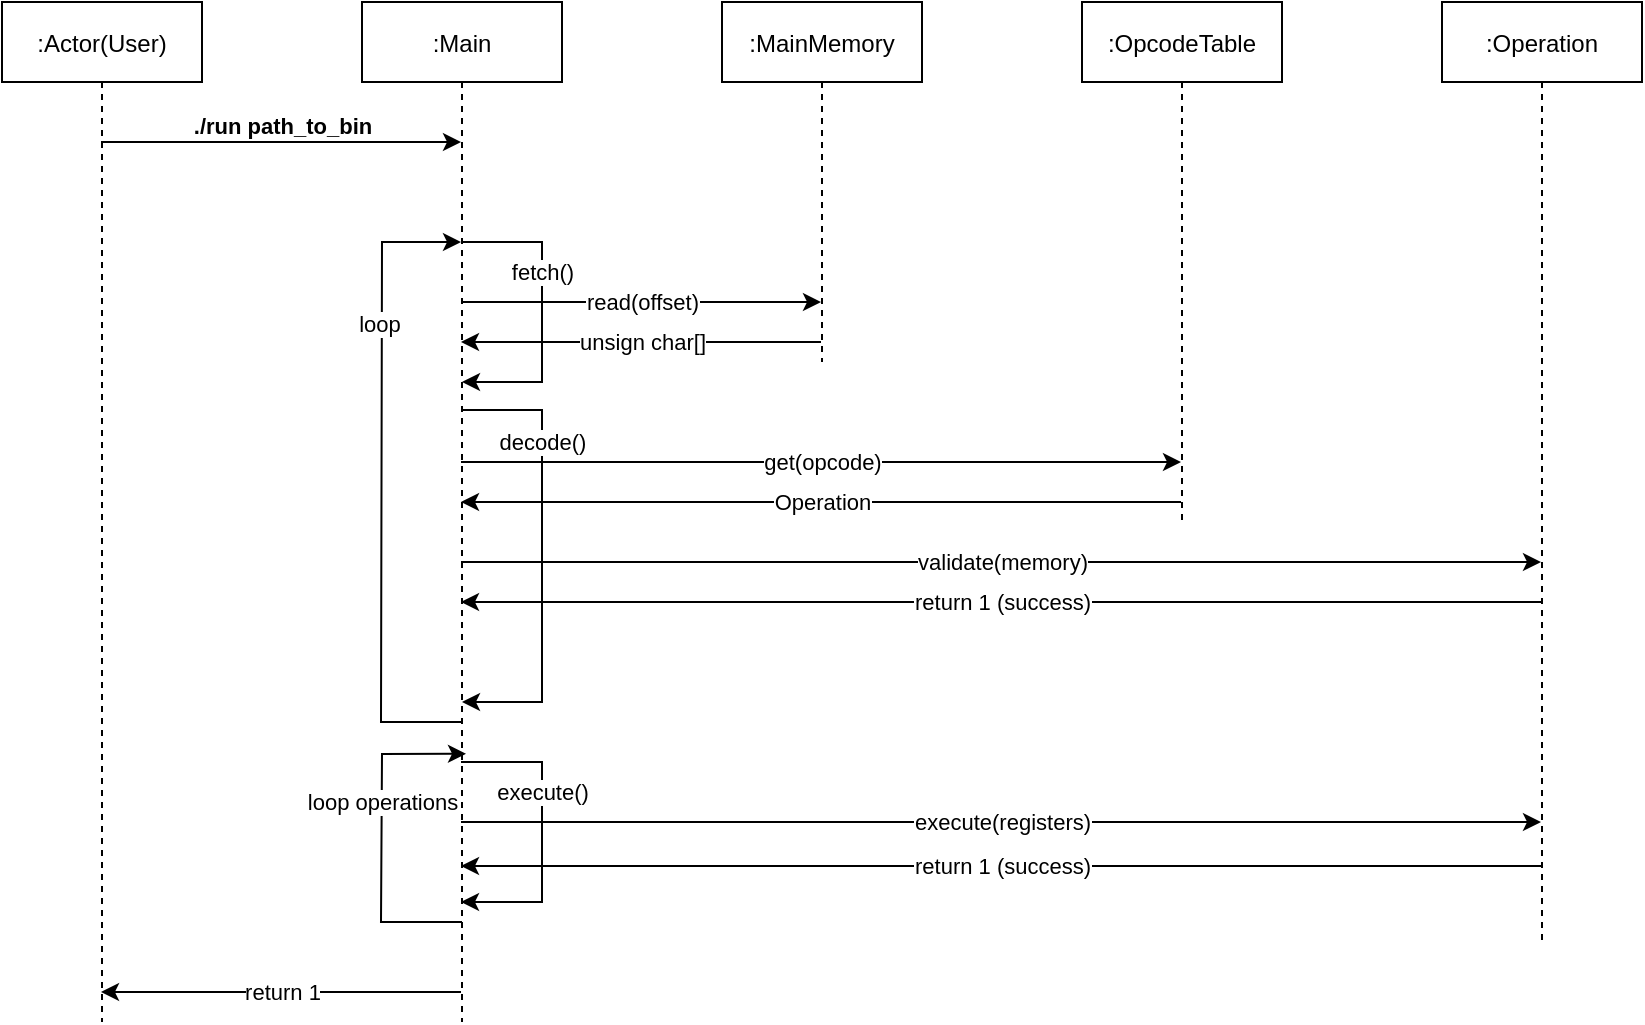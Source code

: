 <mxfile version="20.8.10" type="device"><diagram id="kgpKYQtTHZ0yAKxKKP6v" name="Page-1"><mxGraphModel dx="1730" dy="546" grid="1" gridSize="10" guides="1" tooltips="1" connect="1" arrows="1" fold="1" page="1" pageScale="1" pageWidth="850" pageHeight="1100" math="0" shadow="0"><root><mxCell id="0"/><mxCell id="1" parent="0"/><mxCell id="_fu4WWzlavTp_8hqnx3s-23" value="./run path_to_bin" style="edgeStyle=none;rounded=0;orthogonalLoop=1;jettySize=auto;html=1;spacingTop=-16;fontStyle=1" parent="1" edge="1"><mxGeometry relative="1" as="geometry"><mxPoint x="39.5" y="150" as="sourcePoint"/><mxPoint x="219.5" y="150" as="targetPoint"/><mxPoint as="offset"/></mxGeometry></mxCell><mxCell id="_fu4WWzlavTp_8hqnx3s-1" value=":Actor(User)" style="shape=umlLifeline;perimeter=lifelinePerimeter;container=0;collapsible=0;recursiveResize=0;rounded=0;shadow=0;strokeWidth=1;" parent="1" vertex="1"><mxGeometry x="-10" y="80" width="100" height="510" as="geometry"/></mxCell><mxCell id="_fu4WWzlavTp_8hqnx3s-28" value="fetch()" style="edgeStyle=none;rounded=0;orthogonalLoop=1;jettySize=auto;html=1;" parent="1" source="_fu4WWzlavTp_8hqnx3s-22" target="_fu4WWzlavTp_8hqnx3s-22" edge="1"><mxGeometry x="-0.284" relative="1" as="geometry"><Array as="points"><mxPoint x="260" y="200"/><mxPoint x="260" y="270"/></Array><mxPoint y="1" as="offset"/></mxGeometry></mxCell><mxCell id="_fu4WWzlavTp_8hqnx3s-30" value="read(offset)" style="edgeStyle=none;rounded=0;orthogonalLoop=1;jettySize=auto;html=1;" parent="1" edge="1"><mxGeometry relative="1" as="geometry"><mxPoint x="219.5" y="230" as="sourcePoint"/><mxPoint x="399.5" y="230" as="targetPoint"/></mxGeometry></mxCell><mxCell id="_fu4WWzlavTp_8hqnx3s-56" value="return 1" style="edgeStyle=none;rounded=0;orthogonalLoop=1;jettySize=auto;html=1;strokeColor=default;" parent="1" edge="1"><mxGeometry relative="1" as="geometry"><mxPoint x="219.5" y="575" as="sourcePoint"/><mxPoint x="39.5" y="575" as="targetPoint"/></mxGeometry></mxCell><mxCell id="_fu4WWzlavTp_8hqnx3s-22" value=":Main" style="shape=umlLifeline;perimeter=lifelinePerimeter;container=0;collapsible=0;recursiveResize=0;rounded=0;shadow=0;strokeWidth=1;" parent="1" vertex="1"><mxGeometry x="170" y="80" width="100" height="510" as="geometry"/></mxCell><mxCell id="_fu4WWzlavTp_8hqnx3s-31" value="unsign char[]" style="edgeStyle=none;rounded=0;orthogonalLoop=1;jettySize=auto;html=1;" parent="1" edge="1"><mxGeometry relative="1" as="geometry"><mxPoint x="399.5" y="250" as="sourcePoint"/><mxPoint x="219.5" y="250" as="targetPoint"/></mxGeometry></mxCell><mxCell id="_fu4WWzlavTp_8hqnx3s-24" value=":MainMemory" style="shape=umlLifeline;perimeter=lifelinePerimeter;container=0;collapsible=0;recursiveResize=0;rounded=0;shadow=0;strokeWidth=1;fontFamily=Helvetica;fontSize=12;fontColor=default;align=center;strokeColor=default;fillColor=default;" parent="1" vertex="1"><mxGeometry x="350" y="80" width="100" height="180" as="geometry"/></mxCell><mxCell id="_fu4WWzlavTp_8hqnx3s-32" value="decode()" style="edgeStyle=none;rounded=0;orthogonalLoop=1;jettySize=auto;html=1;" parent="1" target="_fu4WWzlavTp_8hqnx3s-22" edge="1"><mxGeometry x="-0.502" relative="1" as="geometry"><mxPoint x="219.5" y="284" as="sourcePoint"/><mxPoint x="219.5" y="354" as="targetPoint"/><Array as="points"><mxPoint x="260" y="284"/><mxPoint x="260" y="430"/><mxPoint x="240" y="430"/></Array><mxPoint as="offset"/></mxGeometry></mxCell><mxCell id="_fu4WWzlavTp_8hqnx3s-33" value=":OpcodeTable" style="shape=umlLifeline;perimeter=lifelinePerimeter;container=0;collapsible=0;recursiveResize=0;rounded=0;shadow=0;strokeWidth=1;fontFamily=Helvetica;fontSize=12;fontColor=default;align=center;strokeColor=default;fillColor=default;" parent="1" vertex="1"><mxGeometry x="530" y="80" width="100" height="260" as="geometry"/></mxCell><mxCell id="_fu4WWzlavTp_8hqnx3s-36" value="get(opcode)" style="edgeStyle=none;rounded=0;orthogonalLoop=1;jettySize=auto;html=1;" parent="1" edge="1"><mxGeometry relative="1" as="geometry"><mxPoint x="219.5" y="310" as="sourcePoint"/><mxPoint x="579.5" y="310" as="targetPoint"/></mxGeometry></mxCell><mxCell id="_fu4WWzlavTp_8hqnx3s-38" value="Operation" style="edgeStyle=none;rounded=0;orthogonalLoop=1;jettySize=auto;html=1;" parent="1" edge="1"><mxGeometry relative="1" as="geometry"><mxPoint x="579.5" y="330" as="sourcePoint"/><mxPoint x="219.5" y="330" as="targetPoint"/></mxGeometry></mxCell><mxCell id="_fu4WWzlavTp_8hqnx3s-46" value="validate(memory)" style="edgeStyle=none;rounded=0;orthogonalLoop=1;jettySize=auto;html=1;" parent="1" target="_fu4WWzlavTp_8hqnx3s-47" edge="1"><mxGeometry relative="1" as="geometry"><mxPoint x="219.5" y="360" as="sourcePoint"/><mxPoint x="579.5" y="360" as="targetPoint"/></mxGeometry></mxCell><mxCell id="_fu4WWzlavTp_8hqnx3s-47" value=":Operation" style="shape=umlLifeline;perimeter=lifelinePerimeter;container=0;collapsible=0;recursiveResize=0;rounded=0;shadow=0;strokeWidth=1;fontFamily=Helvetica;fontSize=12;fontColor=default;align=center;strokeColor=default;fillColor=default;" parent="1" vertex="1"><mxGeometry x="710" y="80" width="100" height="470" as="geometry"/></mxCell><mxCell id="_fu4WWzlavTp_8hqnx3s-50" value="return 1 (success)" style="edgeStyle=none;rounded=0;orthogonalLoop=1;jettySize=auto;html=1;strokeColor=default;" parent="1" edge="1"><mxGeometry relative="1" as="geometry"><mxPoint x="759.5" y="380" as="sourcePoint"/><mxPoint x="219.5" y="380" as="targetPoint"/></mxGeometry></mxCell><mxCell id="_fu4WWzlavTp_8hqnx3s-51" value="loop&amp;nbsp;" style="edgeStyle=none;rounded=0;orthogonalLoop=1;jettySize=auto;html=1;" parent="1" target="_fu4WWzlavTp_8hqnx3s-22" edge="1"><mxGeometry x="0.5" relative="1" as="geometry"><mxPoint x="220" y="440" as="sourcePoint"/><mxPoint x="220" y="294" as="targetPoint"/><Array as="points"><mxPoint x="199.5" y="440"/><mxPoint x="179.5" y="440"/><mxPoint x="180" y="200"/></Array><mxPoint as="offset"/></mxGeometry></mxCell><mxCell id="_fu4WWzlavTp_8hqnx3s-52" value="execute()" style="edgeStyle=none;rounded=0;orthogonalLoop=1;jettySize=auto;html=1;" parent="1" edge="1"><mxGeometry x="-0.284" relative="1" as="geometry"><mxPoint x="219.5" y="460" as="sourcePoint"/><mxPoint x="219.5" y="530" as="targetPoint"/><Array as="points"><mxPoint x="260" y="460"/><mxPoint x="260" y="530"/></Array><mxPoint y="1" as="offset"/></mxGeometry></mxCell><mxCell id="_fu4WWzlavTp_8hqnx3s-55" value="loop operations" style="edgeStyle=none;rounded=0;orthogonalLoop=1;jettySize=auto;html=1;entryX=0.52;entryY=0.737;entryDx=0;entryDy=0;entryPerimeter=0;" parent="1" target="_fu4WWzlavTp_8hqnx3s-22" edge="1"><mxGeometry x="0.207" relative="1" as="geometry"><mxPoint x="220" y="540" as="sourcePoint"/><mxPoint x="219.5" y="470" as="targetPoint"/><Array as="points"><mxPoint x="199.5" y="540"/><mxPoint x="179.5" y="540"/><mxPoint x="180" y="456"/></Array><mxPoint as="offset"/></mxGeometry></mxCell><mxCell id="sej5QilySYucEYLj659j-3" value="execute(registers)" style="edgeStyle=none;rounded=0;orthogonalLoop=1;jettySize=auto;html=1;" edge="1" parent="1"><mxGeometry relative="1" as="geometry"><mxPoint x="219.5" y="490" as="sourcePoint"/><mxPoint x="759.5" y="490" as="targetPoint"/></mxGeometry></mxCell><mxCell id="sej5QilySYucEYLj659j-4" value="return 1 (success)" style="edgeStyle=none;rounded=0;orthogonalLoop=1;jettySize=auto;html=1;" edge="1" parent="1"><mxGeometry relative="1" as="geometry"><mxPoint x="759.5" y="512" as="sourcePoint"/><mxPoint x="219.5" y="512" as="targetPoint"/></mxGeometry></mxCell></root></mxGraphModel></diagram></mxfile>